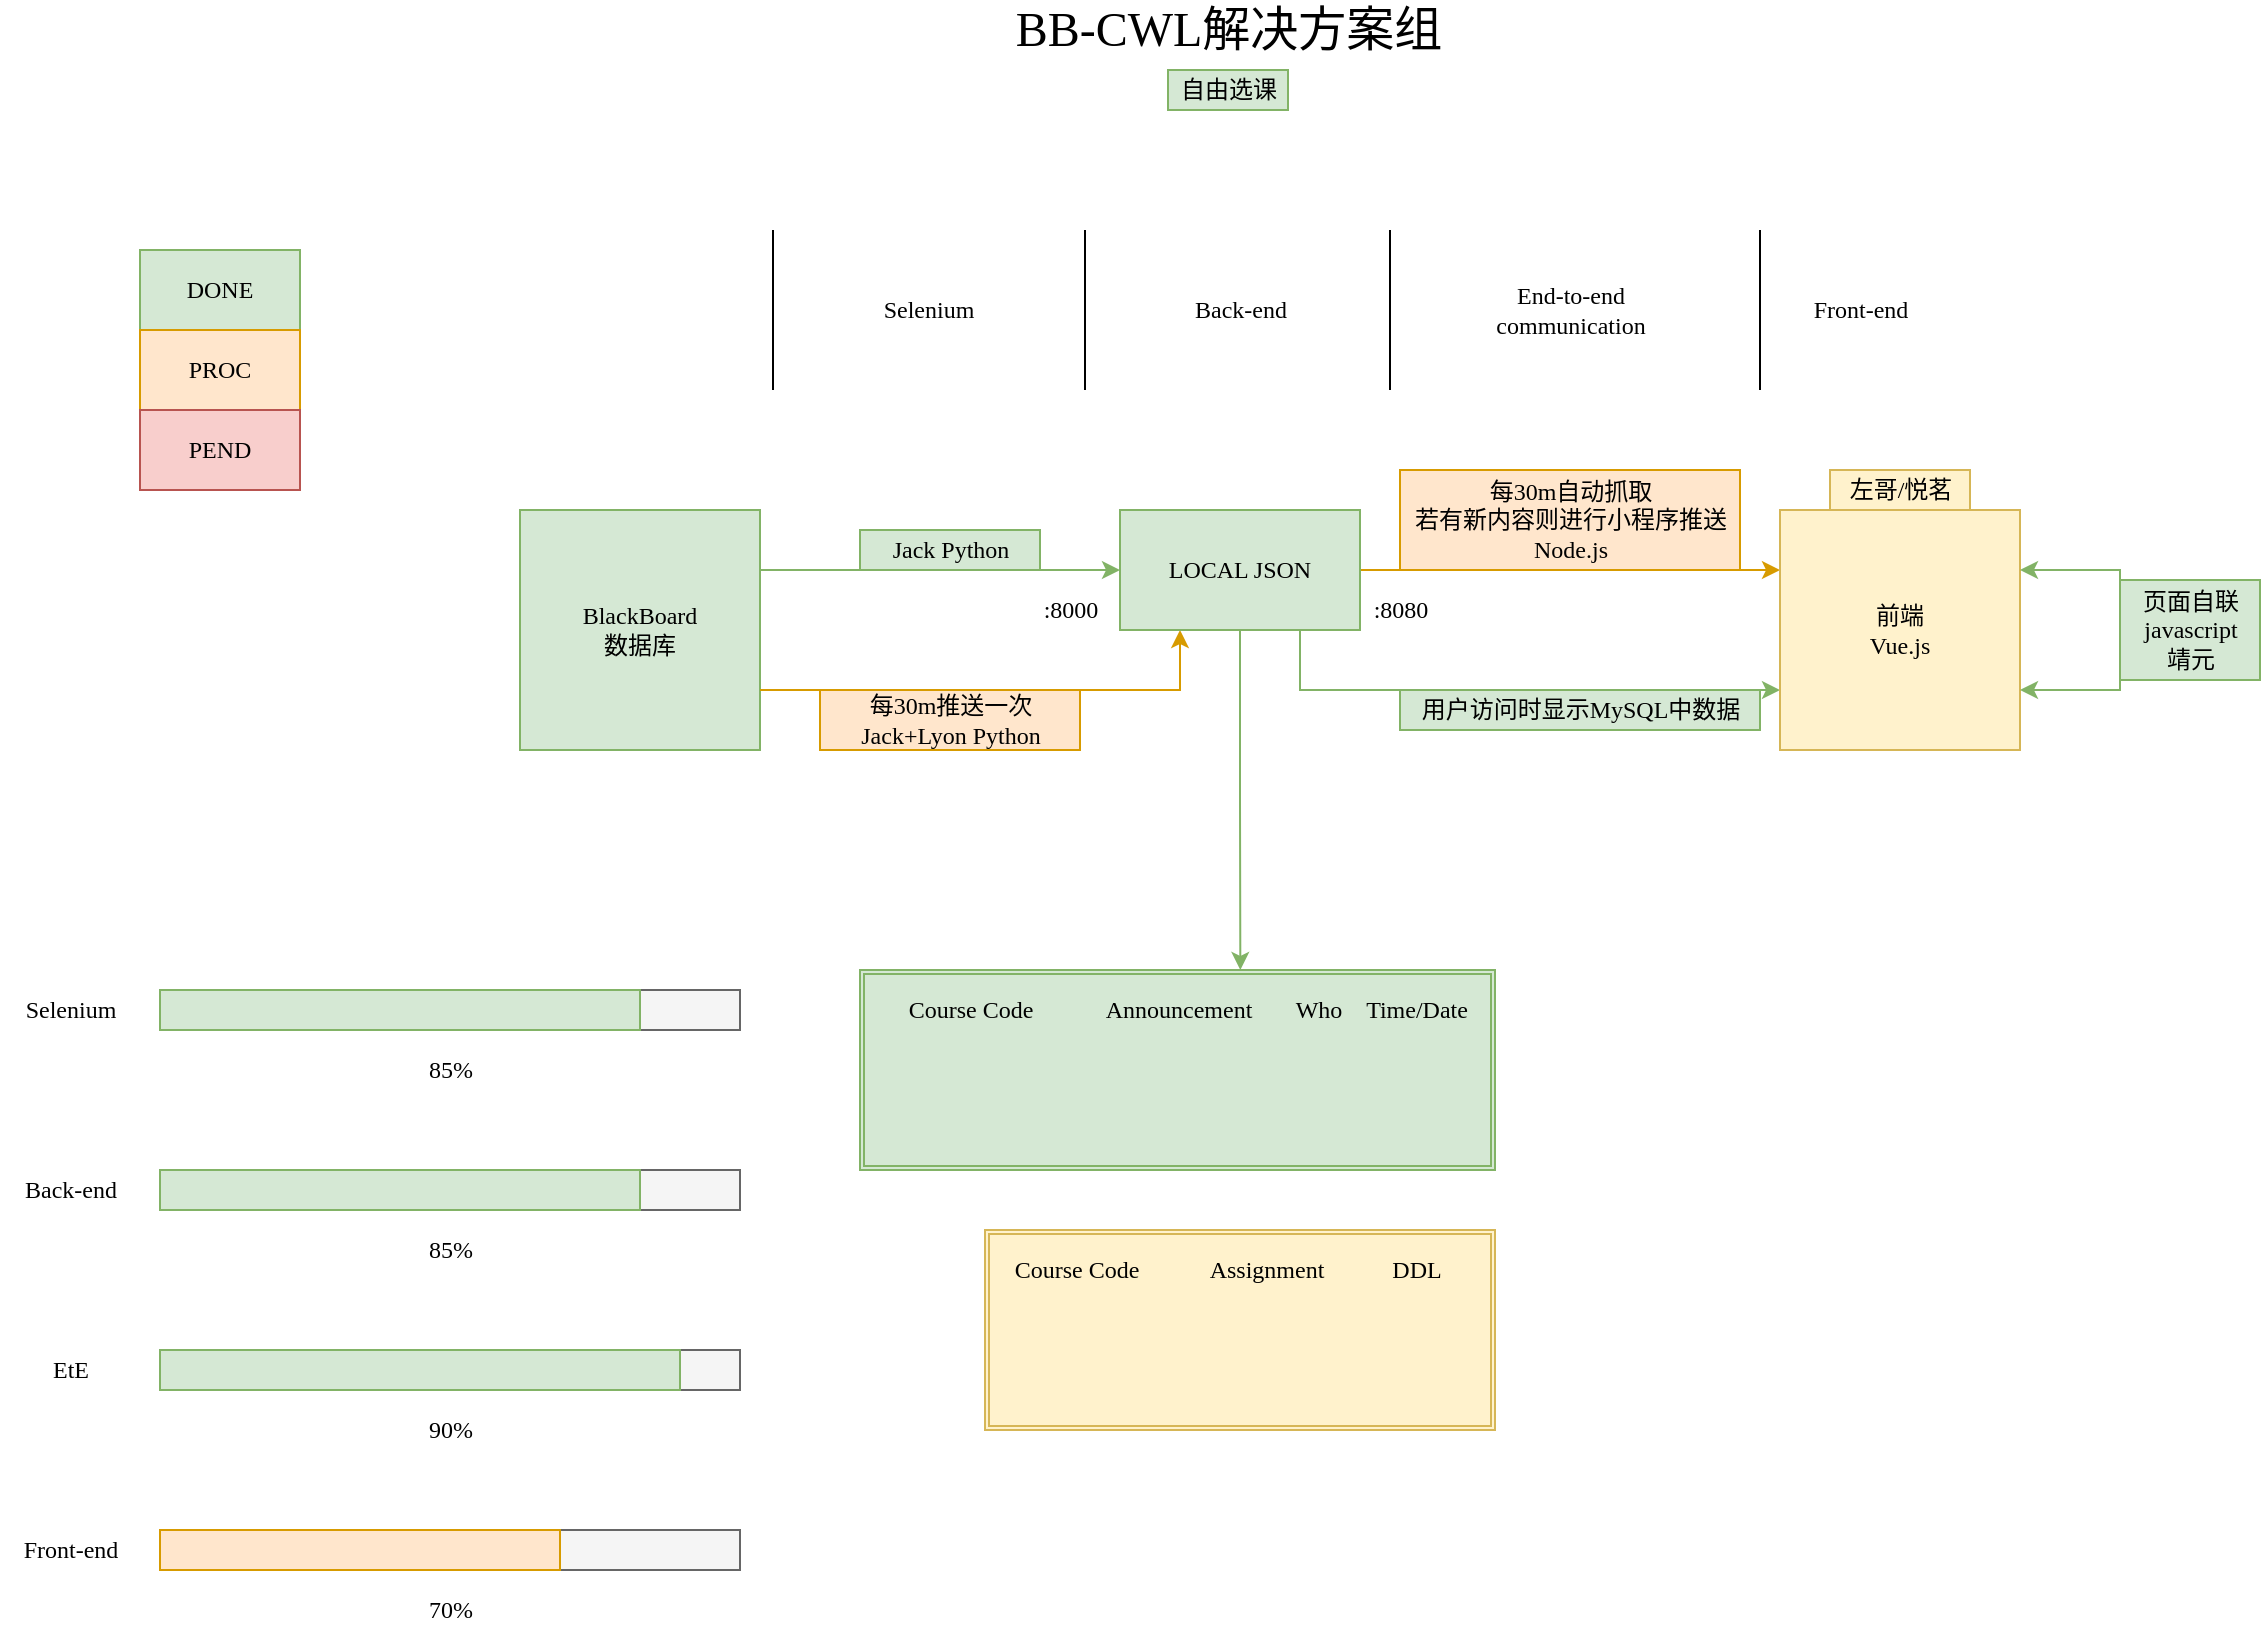 <mxfile version="14.4.2" type="device"><diagram id="_YaSPdeZxaXfyCBf3pmY" name="第 1 页"><mxGraphModel dx="1749" dy="831" grid="1" gridSize="10" guides="1" tooltips="1" connect="1" arrows="1" fold="1" page="1" pageScale="1" pageWidth="827" pageHeight="1169" math="0" shadow="0"><root><mxCell id="0"/><mxCell id="1" parent="0"/><mxCell id="dPAK9DOSI8HkbfqbTrjj-16" value="" style="shape=ext;double=1;rounded=0;whiteSpace=wrap;html=1;fillColor=#d5e8d4;strokeColor=#82b366;fontFamily=Verdana;" parent="1" vertex="1"><mxGeometry x="230" y="520" width="317.5" height="100" as="geometry"/></mxCell><mxCell id="5FBKXRomffLZfinoPxYb-7" value="&lt;font style=&quot;font-size: 24px&quot;&gt;BB-CWL解决方案组&lt;/font&gt;" style="text;html=1;align=center;verticalAlign=middle;resizable=0;points=[];autosize=1;fontFamily=Verdana;" parent="1" vertex="1"><mxGeometry x="299" y="40" width="230" height="20" as="geometry"/></mxCell><mxCell id="5FBKXRomffLZfinoPxYb-35" style="edgeStyle=orthogonalEdgeStyle;rounded=0;orthogonalLoop=1;jettySize=auto;html=1;exitX=1;exitY=0.25;exitDx=0;exitDy=0;entryX=0;entryY=0.5;entryDx=0;entryDy=0;fontFamily=Verdana;fillColor=#d5e8d4;strokeColor=#82b366;" parent="1" source="5FBKXRomffLZfinoPxYb-33" target="5FBKXRomffLZfinoPxYb-34" edge="1"><mxGeometry relative="1" as="geometry"><mxPoint x="300" y="320.0" as="targetPoint"/></mxGeometry></mxCell><mxCell id="5FBKXRomffLZfinoPxYb-33" value="BlackBoard&lt;br&gt;数据库" style="rounded=0;whiteSpace=wrap;html=1;fontFamily=Verdana;fillColor=#d5e8d4;strokeColor=#82b366;" parent="1" vertex="1"><mxGeometry x="60" y="290" width="120" height="120" as="geometry"/></mxCell><mxCell id="5FBKXRomffLZfinoPxYb-37" style="edgeStyle=orthogonalEdgeStyle;rounded=0;orthogonalLoop=1;jettySize=auto;html=1;exitX=0.25;exitY=1;exitDx=0;exitDy=0;entryX=1;entryY=0.75;entryDx=0;entryDy=0;fontFamily=Verdana;fillColor=#ffe6cc;strokeColor=#d79b00;startArrow=classic;startFill=1;endArrow=none;endFill=0;" parent="1" source="5FBKXRomffLZfinoPxYb-34" target="5FBKXRomffLZfinoPxYb-33" edge="1"><mxGeometry relative="1" as="geometry"><mxPoint x="330" y="350.0" as="sourcePoint"/></mxGeometry></mxCell><mxCell id="5FBKXRomffLZfinoPxYb-60" style="edgeStyle=orthogonalEdgeStyle;rounded=0;orthogonalLoop=1;jettySize=auto;html=1;exitX=1;exitY=0.5;exitDx=0;exitDy=0;entryX=0;entryY=0.25;entryDx=0;entryDy=0;fontFamily=Verdana;fillColor=#ffe6cc;strokeColor=#d79b00;" parent="1" source="5FBKXRomffLZfinoPxYb-34" target="5FBKXRomffLZfinoPxYb-59" edge="1"><mxGeometry relative="1" as="geometry"/></mxCell><mxCell id="dPAK9DOSI8HkbfqbTrjj-11" style="edgeStyle=orthogonalEdgeStyle;rounded=0;orthogonalLoop=1;jettySize=auto;html=1;exitX=0.5;exitY=1;exitDx=0;exitDy=0;fillColor=#d5e8d4;strokeColor=#82b366;fontFamily=Verdana;" parent="1" source="5FBKXRomffLZfinoPxYb-34" edge="1"><mxGeometry relative="1" as="geometry"><mxPoint x="420.172" y="520" as="targetPoint"/></mxGeometry></mxCell><mxCell id="5FBKXRomffLZfinoPxYb-34" value="LOCAL JSON" style="rounded=0;whiteSpace=wrap;html=1;fontFamily=Verdana;fillColor=#d5e8d4;strokeColor=#82b366;" parent="1" vertex="1"><mxGeometry x="360" y="290" width="120" height="60" as="geometry"/></mxCell><mxCell id="5FBKXRomffLZfinoPxYb-36" value="Jack Python" style="text;html=1;align=center;verticalAlign=middle;resizable=0;points=[];autosize=1;fontFamily=Verdana;fillColor=#d5e8d4;strokeColor=#82b366;" parent="1" vertex="1"><mxGeometry x="230" y="300" width="90" height="20" as="geometry"/></mxCell><mxCell id="5FBKXRomffLZfinoPxYb-61" style="edgeStyle=orthogonalEdgeStyle;rounded=0;orthogonalLoop=1;jettySize=auto;html=1;exitX=0;exitY=0.75;exitDx=0;exitDy=0;entryX=0.75;entryY=1;entryDx=0;entryDy=0;fontFamily=Verdana;fillColor=#d5e8d4;strokeColor=#82b366;startArrow=classic;startFill=1;endArrow=none;endFill=0;" parent="1" source="5FBKXRomffLZfinoPxYb-59" target="5FBKXRomffLZfinoPxYb-34" edge="1"><mxGeometry relative="1" as="geometry"/></mxCell><mxCell id="5FBKXRomffLZfinoPxYb-59" value="前端&lt;br&gt;Vue.js" style="rounded=0;whiteSpace=wrap;html=1;fontFamily=Verdana;fillColor=#fff2cc;strokeColor=#d6b656;" parent="1" vertex="1"><mxGeometry x="690" y="290" width="120" height="120" as="geometry"/></mxCell><mxCell id="dPAK9DOSI8HkbfqbTrjj-4" value="用户访问时显示MySQL中数据" style="text;html=1;align=center;verticalAlign=middle;resizable=0;points=[];autosize=1;fillColor=#d5e8d4;strokeColor=#82b366;fontFamily=Verdana;" parent="1" vertex="1"><mxGeometry x="500" y="380" width="180" height="20" as="geometry"/></mxCell><mxCell id="dPAK9DOSI8HkbfqbTrjj-5" value="每30m推送一次&lt;br&gt;Jack+Lyon Python" style="text;html=1;align=center;verticalAlign=middle;resizable=0;points=[];autosize=1;fillColor=#ffe6cc;strokeColor=#d79b00;fontFamily=Verdana;" parent="1" vertex="1"><mxGeometry x="210" y="380" width="130" height="30" as="geometry"/></mxCell><mxCell id="dPAK9DOSI8HkbfqbTrjj-6" value="自由选课" style="text;html=1;align=center;verticalAlign=middle;resizable=0;points=[];autosize=1;fillColor=#d5e8d4;strokeColor=#82b366;fontFamily=Verdana;" parent="1" vertex="1"><mxGeometry x="384" y="70" width="60" height="20" as="geometry"/></mxCell><mxCell id="dPAK9DOSI8HkbfqbTrjj-8" value="每30m自动抓取&lt;br&gt;若有新内容则进行小程序推送&lt;br&gt;Node.js" style="text;html=1;align=center;verticalAlign=middle;resizable=0;points=[];autosize=1;fillColor=#ffe6cc;strokeColor=#d79b00;fontFamily=Verdana;" parent="1" vertex="1"><mxGeometry x="500" y="270" width="170" height="50" as="geometry"/></mxCell><mxCell id="dPAK9DOSI8HkbfqbTrjj-13" value="Course Code" style="text;html=1;align=center;verticalAlign=middle;resizable=0;points=[];autosize=1;fontFamily=Verdana;" parent="1" vertex="1"><mxGeometry x="240" y="530" width="90" height="20" as="geometry"/></mxCell><mxCell id="dPAK9DOSI8HkbfqbTrjj-14" value="Announcement" style="text;html=1;align=center;verticalAlign=middle;resizable=0;points=[];autosize=1;fontFamily=Verdana;" parent="1" vertex="1"><mxGeometry x="333.75" y="530" width="110" height="20" as="geometry"/></mxCell><mxCell id="dPAK9DOSI8HkbfqbTrjj-15" value="Time/Date" style="text;html=1;align=center;verticalAlign=middle;resizable=0;points=[];autosize=1;fontFamily=Verdana;" parent="1" vertex="1"><mxGeometry x="467.5" y="530" width="80" height="20" as="geometry"/></mxCell><mxCell id="dPAK9DOSI8HkbfqbTrjj-18" value="" style="shape=ext;double=1;rounded=0;whiteSpace=wrap;html=1;fillColor=#fff2cc;strokeColor=#d6b656;fontFamily=Verdana;" parent="1" vertex="1"><mxGeometry x="292.5" y="650" width="255" height="100" as="geometry"/></mxCell><mxCell id="dPAK9DOSI8HkbfqbTrjj-19" value="Course Code" style="text;html=1;align=center;verticalAlign=middle;resizable=0;points=[];autosize=1;fontFamily=Verdana;" parent="1" vertex="1"><mxGeometry x="292.5" y="660" width="90" height="20" as="geometry"/></mxCell><mxCell id="dPAK9DOSI8HkbfqbTrjj-20" value="Assignment" style="text;html=1;align=center;verticalAlign=middle;resizable=0;points=[];autosize=1;fontFamily=Verdana;" parent="1" vertex="1"><mxGeometry x="387.5" y="660" width="90" height="20" as="geometry"/></mxCell><mxCell id="dPAK9DOSI8HkbfqbTrjj-21" value="DDL" style="text;html=1;align=center;verticalAlign=middle;resizable=0;points=[];autosize=1;fontFamily=Verdana;" parent="1" vertex="1"><mxGeometry x="487.5" y="660" width="40" height="20" as="geometry"/></mxCell><mxCell id="dPAK9DOSI8HkbfqbTrjj-22" value=":8080" style="text;html=1;align=center;verticalAlign=middle;resizable=0;points=[];autosize=1;fontFamily=Verdana;" parent="1" vertex="1"><mxGeometry x="475" y="330" width="50" height="20" as="geometry"/></mxCell><mxCell id="dPAK9DOSI8HkbfqbTrjj-23" value=":8000" style="text;html=1;align=center;verticalAlign=middle;resizable=0;points=[];autosize=1;fontFamily=Verdana;" parent="1" vertex="1"><mxGeometry x="310" y="330" width="50" height="20" as="geometry"/></mxCell><mxCell id="Q4T1eekPb26TvkWSQPIz-1" value="Who" style="text;html=1;align=center;verticalAlign=middle;resizable=0;points=[];autosize=1;fontFamily=Verdana;" parent="1" vertex="1"><mxGeometry x="438.75" y="530" width="40" height="20" as="geometry"/></mxCell><mxCell id="nHOutj3BYj_-jjA_s75Y-3" value="DONE" style="rounded=0;whiteSpace=wrap;html=1;fillColor=#d5e8d4;strokeColor=#82b366;fontFamily=Verdana;" parent="1" vertex="1"><mxGeometry x="-130" y="160" width="80" height="40" as="geometry"/></mxCell><mxCell id="nHOutj3BYj_-jjA_s75Y-4" value="PROC" style="rounded=0;whiteSpace=wrap;html=1;fillColor=#ffe6cc;strokeColor=#d79b00;fontFamily=Verdana;" parent="1" vertex="1"><mxGeometry x="-130" y="200" width="80" height="40" as="geometry"/></mxCell><mxCell id="nHOutj3BYj_-jjA_s75Y-5" value="PEND" style="rounded=0;whiteSpace=wrap;html=1;fillColor=#f8cecc;strokeColor=#b85450;fontFamily=Verdana;" parent="1" vertex="1"><mxGeometry x="-130" y="240" width="80" height="40" as="geometry"/></mxCell><mxCell id="nHOutj3BYj_-jjA_s75Y-7" value="左哥/悦茗" style="text;html=1;align=center;verticalAlign=middle;resizable=0;points=[];autosize=1;fillColor=#fff2cc;strokeColor=#d6b656;fontFamily=Verdana;" parent="1" vertex="1"><mxGeometry x="715" y="270" width="70" height="20" as="geometry"/></mxCell><mxCell id="FHDAk-3ovmHQqMbEghMt-1" value="" style="rounded=0;whiteSpace=wrap;html=1;fillColor=#f5f5f5;strokeColor=#666666;fontColor=#333333;fontFamily=Verdana;" parent="1" vertex="1"><mxGeometry x="-120" y="530" width="290" height="20" as="geometry"/></mxCell><mxCell id="FHDAk-3ovmHQqMbEghMt-2" value="" style="rounded=0;whiteSpace=wrap;html=1;fillColor=#d5e8d4;strokeColor=#82b366;fontFamily=Verdana;" parent="1" vertex="1"><mxGeometry x="-120" y="530" width="240" height="20" as="geometry"/></mxCell><mxCell id="FHDAk-3ovmHQqMbEghMt-3" value="&lt;font&gt;85%&lt;/font&gt;" style="text;html=1;align=center;verticalAlign=middle;resizable=0;points=[];autosize=1;fontFamily=Verdana;" parent="1" vertex="1"><mxGeometry x="5" y="560" width="40" height="20" as="geometry"/></mxCell><mxCell id="KckB7U9V8U2p4iJojI6q-2" style="edgeStyle=orthogonalEdgeStyle;rounded=0;orthogonalLoop=1;jettySize=auto;html=1;exitX=1;exitY=0.75;exitDx=0;exitDy=0;entryX=1;entryY=0.25;entryDx=0;entryDy=0;startArrow=classic;startFill=1;endArrow=classic;endFill=1;fontFamily=Verdana;fillColor=#d5e8d4;strokeColor=#82b366;" parent="1" source="5FBKXRomffLZfinoPxYb-59" target="5FBKXRomffLZfinoPxYb-59" edge="1"><mxGeometry relative="1" as="geometry"><Array as="points"><mxPoint x="860" y="380"/><mxPoint x="860" y="320"/></Array></mxGeometry></mxCell><mxCell id="KckB7U9V8U2p4iJojI6q-3" value="页面自联&lt;br&gt;javascript&lt;br&gt;靖元" style="text;html=1;align=center;verticalAlign=middle;resizable=0;points=[];autosize=1;fontFamily=Verdana;fillColor=#d5e8d4;strokeColor=#82b366;" parent="1" vertex="1"><mxGeometry x="860" y="325" width="70" height="50" as="geometry"/></mxCell><mxCell id="KckB7U9V8U2p4iJojI6q-4" value="Selenium" style="text;html=1;align=center;verticalAlign=middle;resizable=0;points=[];autosize=1;fontFamily=Verdana;" parent="1" vertex="1"><mxGeometry x="-200" y="530" width="70" height="20" as="geometry"/></mxCell><mxCell id="KckB7U9V8U2p4iJojI6q-6" value="" style="endArrow=none;html=1;fontFamily=Verdana;" parent="1" edge="1"><mxGeometry width="50" height="50" relative="1" as="geometry"><mxPoint x="680" y="230" as="sourcePoint"/><mxPoint x="680" y="150" as="targetPoint"/></mxGeometry></mxCell><mxCell id="KckB7U9V8U2p4iJojI6q-7" value="Front-end" style="text;html=1;align=center;verticalAlign=middle;resizable=0;points=[];autosize=1;fontFamily=Verdana;" parent="1" vertex="1"><mxGeometry x="695" y="180" width="70" height="20" as="geometry"/></mxCell><mxCell id="KckB7U9V8U2p4iJojI6q-8" value="" style="endArrow=none;html=1;fontFamily=Verdana;" parent="1" edge="1"><mxGeometry width="50" height="50" relative="1" as="geometry"><mxPoint x="495" y="230" as="sourcePoint"/><mxPoint x="495" y="150" as="targetPoint"/></mxGeometry></mxCell><mxCell id="KckB7U9V8U2p4iJojI6q-9" value="End-to-end&lt;br&gt;communication" style="text;html=1;align=center;verticalAlign=middle;resizable=0;points=[];autosize=1;fontFamily=Verdana;" parent="1" vertex="1"><mxGeometry x="530" y="175" width="110" height="30" as="geometry"/></mxCell><mxCell id="KckB7U9V8U2p4iJojI6q-10" value="" style="endArrow=none;html=1;fontFamily=Verdana;" parent="1" edge="1"><mxGeometry width="50" height="50" relative="1" as="geometry"><mxPoint x="342.5" y="230" as="sourcePoint"/><mxPoint x="342.5" y="150" as="targetPoint"/></mxGeometry></mxCell><mxCell id="KckB7U9V8U2p4iJojI6q-11" value="Back-end" style="text;html=1;align=center;verticalAlign=middle;resizable=0;points=[];autosize=1;fontFamily=Verdana;" parent="1" vertex="1"><mxGeometry x="385" y="180" width="70" height="20" as="geometry"/></mxCell><mxCell id="KckB7U9V8U2p4iJojI6q-12" value="" style="endArrow=none;html=1;fontFamily=Verdana;" parent="1" edge="1"><mxGeometry width="50" height="50" relative="1" as="geometry"><mxPoint x="186.5" y="230" as="sourcePoint"/><mxPoint x="186.5" y="150" as="targetPoint"/></mxGeometry></mxCell><mxCell id="KckB7U9V8U2p4iJojI6q-13" value="Selenium" style="text;html=1;align=center;verticalAlign=middle;resizable=0;points=[];autosize=1;fontFamily=Verdana;" parent="1" vertex="1"><mxGeometry x="229" y="180" width="70" height="20" as="geometry"/></mxCell><mxCell id="KckB7U9V8U2p4iJojI6q-14" value="" style="rounded=0;whiteSpace=wrap;html=1;fillColor=#f5f5f5;strokeColor=#666666;fontColor=#333333;fontFamily=Verdana;" parent="1" vertex="1"><mxGeometry x="-120" y="620" width="290" height="20" as="geometry"/></mxCell><mxCell id="KckB7U9V8U2p4iJojI6q-15" value="" style="rounded=0;whiteSpace=wrap;html=1;fillColor=#d5e8d4;strokeColor=#82b366;fontFamily=Verdana;" parent="1" vertex="1"><mxGeometry x="-120" y="620" width="240" height="20" as="geometry"/></mxCell><mxCell id="KckB7U9V8U2p4iJojI6q-16" value="&lt;font&gt;85%&lt;/font&gt;" style="text;html=1;align=center;verticalAlign=middle;resizable=0;points=[];autosize=1;fontFamily=Verdana;" parent="1" vertex="1"><mxGeometry x="5" y="650" width="40" height="20" as="geometry"/></mxCell><mxCell id="KckB7U9V8U2p4iJojI6q-17" value="Back-end" style="text;html=1;align=center;verticalAlign=middle;resizable=0;points=[];autosize=1;fontFamily=Verdana;" parent="1" vertex="1"><mxGeometry x="-200" y="620" width="70" height="20" as="geometry"/></mxCell><mxCell id="KckB7U9V8U2p4iJojI6q-18" value="" style="rounded=0;whiteSpace=wrap;html=1;fillColor=#f5f5f5;strokeColor=#666666;fontColor=#333333;fontFamily=Verdana;" parent="1" vertex="1"><mxGeometry x="-120" y="710" width="290" height="20" as="geometry"/></mxCell><mxCell id="KckB7U9V8U2p4iJojI6q-20" value="&lt;font&gt;90%&lt;/font&gt;" style="text;html=1;align=center;verticalAlign=middle;resizable=0;points=[];autosize=1;fontFamily=Verdana;" parent="1" vertex="1"><mxGeometry x="5" y="740" width="40" height="20" as="geometry"/></mxCell><mxCell id="KckB7U9V8U2p4iJojI6q-21" value="EtE" style="text;html=1;align=center;verticalAlign=middle;resizable=0;points=[];autosize=1;fontFamily=Verdana;" parent="1" vertex="1"><mxGeometry x="-185" y="710" width="40" height="20" as="geometry"/></mxCell><mxCell id="KckB7U9V8U2p4iJojI6q-22" value="" style="rounded=0;whiteSpace=wrap;html=1;fillColor=#f5f5f5;strokeColor=#666666;fontColor=#333333;fontFamily=Verdana;" parent="1" vertex="1"><mxGeometry x="-120" y="800" width="290" height="20" as="geometry"/></mxCell><mxCell id="KckB7U9V8U2p4iJojI6q-23" value="" style="rounded=0;whiteSpace=wrap;html=1;fillColor=#ffe6cc;strokeColor=#d79b00;fontFamily=Verdana;" parent="1" vertex="1"><mxGeometry x="-120" y="800" width="200" height="20" as="geometry"/></mxCell><mxCell id="KckB7U9V8U2p4iJojI6q-24" value="&lt;font&gt;70%&lt;/font&gt;" style="text;html=1;align=center;verticalAlign=middle;resizable=0;points=[];autosize=1;fontFamily=Verdana;" parent="1" vertex="1"><mxGeometry x="5" y="830" width="40" height="20" as="geometry"/></mxCell><mxCell id="KckB7U9V8U2p4iJojI6q-25" value="Front-end" style="text;html=1;align=center;verticalAlign=middle;resizable=0;points=[];autosize=1;fontFamily=Verdana;" parent="1" vertex="1"><mxGeometry x="-200" y="800" width="70" height="20" as="geometry"/></mxCell><mxCell id="KckB7U9V8U2p4iJojI6q-26" value="" style="rounded=0;whiteSpace=wrap;html=1;fillColor=#d5e8d4;strokeColor=#82b366;fontFamily=Verdana;" parent="1" vertex="1"><mxGeometry x="-120" y="710" width="260" height="20" as="geometry"/></mxCell></root></mxGraphModel></diagram></mxfile>